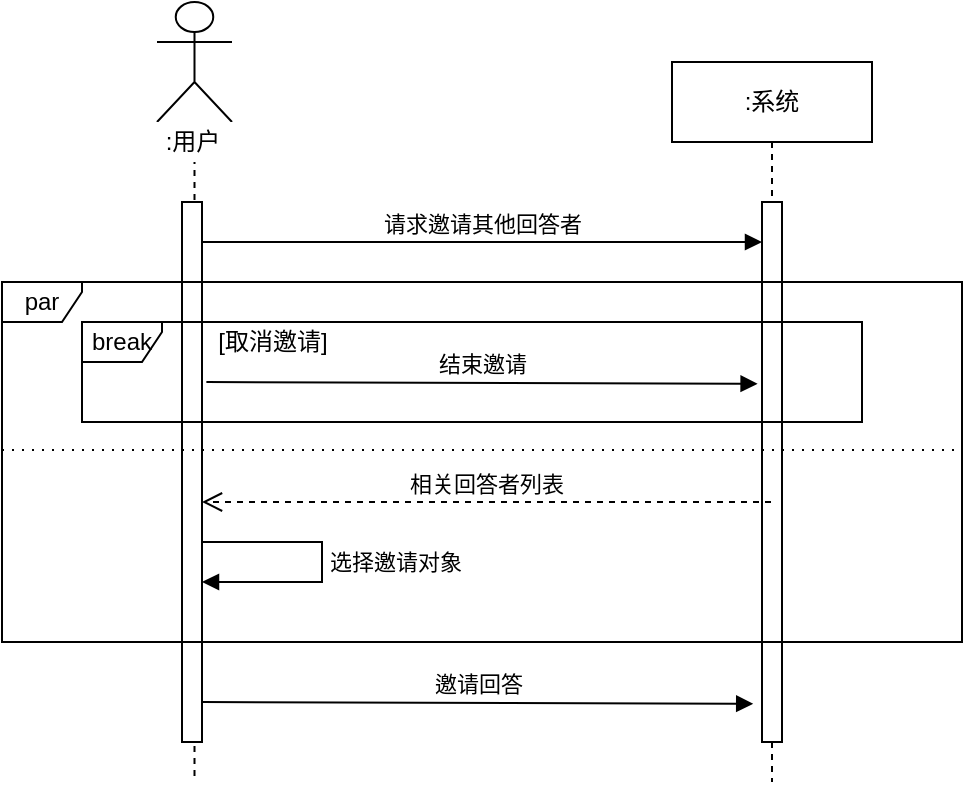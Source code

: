 <mxfile version="12.9.3" type="device"><diagram id="6wMeyarMs7nROyQC8wwc" name="第 1 页"><mxGraphModel dx="855" dy="495" grid="1" gridSize="10" guides="1" tooltips="1" connect="1" arrows="1" fold="1" page="1" pageScale="1" pageWidth="1169" pageHeight="1654" math="0" shadow="0"><root><mxCell id="0"/><mxCell id="1" style="" parent="0"/><mxCell id="kjHzqFT32kof3YFly51D-1" value=":系统" style="shape=umlLifeline;perimeter=lifelinePerimeter;whiteSpace=wrap;html=1;container=1;collapsible=0;recursiveResize=0;outlineConnect=0;" vertex="1" parent="1"><mxGeometry x="535" y="120" width="100" height="360" as="geometry"/></mxCell><mxCell id="kjHzqFT32kof3YFly51D-2" value="" style="html=1;points=[];perimeter=orthogonalPerimeter;fillColor=#ffffff;" vertex="1" parent="kjHzqFT32kof3YFly51D-1"><mxGeometry x="45" y="70" width="10" height="270" as="geometry"/></mxCell><mxCell id="kjHzqFT32kof3YFly51D-3" value="" style="shape=umlLifeline;participant=umlActor;perimeter=lifelinePerimeter;whiteSpace=wrap;html=1;container=1;collapsible=0;recursiveResize=0;verticalAlign=top;spacingTop=36;labelBackgroundColor=#ffffff;outlineConnect=0;size=60;" vertex="1" parent="1"><mxGeometry x="277.5" y="90" width="37.5" height="390" as="geometry"/></mxCell><mxCell id="kjHzqFT32kof3YFly51D-4" value=":用户" style="text;html=1;align=center;verticalAlign=middle;resizable=0;points=[];autosize=1;fillColor=#ffffff;" vertex="1" parent="kjHzqFT32kof3YFly51D-3"><mxGeometry x="-2.5" y="60" width="40" height="20" as="geometry"/></mxCell><mxCell id="kjHzqFT32kof3YFly51D-5" value="" style="html=1;points=[];perimeter=orthogonalPerimeter;fillColor=#ffffff;" vertex="1" parent="kjHzqFT32kof3YFly51D-3"><mxGeometry x="12.5" y="100" width="10" height="270" as="geometry"/></mxCell><mxCell id="kjHzqFT32kof3YFly51D-17" value="开始+框架" style="locked=1;" parent="0"/><mxCell id="kjHzqFT32kof3YFly51D-20" value="par" style="shape=umlFrame;whiteSpace=wrap;html=1;fillColor=#ffffff;width=40;height=20;" vertex="1" parent="kjHzqFT32kof3YFly51D-17"><mxGeometry x="200" y="230" width="480" height="180" as="geometry"/></mxCell><mxCell id="kjHzqFT32kof3YFly51D-21" value="请求邀请其他回答者" style="html=1;verticalAlign=bottom;endArrow=block;" edge="1" parent="kjHzqFT32kof3YFly51D-17"><mxGeometry width="80" relative="1" as="geometry"><mxPoint x="300" y="210" as="sourcePoint"/><mxPoint x="580" y="210" as="targetPoint"/></mxGeometry></mxCell><mxCell id="kjHzqFT32kof3YFly51D-22" value="" style="line;strokeWidth=1;fillColor=none;align=left;verticalAlign=middle;spacingTop=-1;spacingLeft=3;spacingRight=3;rotatable=0;labelPosition=right;points=[];portConstraint=eastwest;dashed=1;dashPattern=1 4;" vertex="1" parent="kjHzqFT32kof3YFly51D-17"><mxGeometry x="200" y="310" width="480" height="8" as="geometry"/></mxCell><mxCell id="kjHzqFT32kof3YFly51D-18" value="中间流程" style="locked=1;" parent="0"/><mxCell id="kjHzqFT32kof3YFly51D-31" value="break" style="shape=umlFrame;whiteSpace=wrap;html=1;fillColor=#ffffff;width=40;height=20;" vertex="1" parent="kjHzqFT32kof3YFly51D-18"><mxGeometry x="240" y="250" width="390" height="50" as="geometry"/></mxCell><mxCell id="kjHzqFT32kof3YFly51D-32" value="[取消邀请]" style="text;html=1;align=center;verticalAlign=middle;resizable=0;points=[];autosize=1;" vertex="1" parent="kjHzqFT32kof3YFly51D-18"><mxGeometry x="300" y="250" width="70" height="20" as="geometry"/></mxCell><mxCell id="kjHzqFT32kof3YFly51D-33" value="结束邀请" style="html=1;verticalAlign=bottom;endArrow=block;entryX=-0.44;entryY=0.072;entryDx=0;entryDy=0;entryPerimeter=0;" edge="1" parent="kjHzqFT32kof3YFly51D-18"><mxGeometry width="80" relative="1" as="geometry"><mxPoint x="302.2" y="280" as="sourcePoint"/><mxPoint x="577.8" y="280.88" as="targetPoint"/></mxGeometry></mxCell><mxCell id="kjHzqFT32kof3YFly51D-35" value="相关回答者列表" style="html=1;verticalAlign=bottom;endArrow=open;dashed=1;endSize=8;" edge="1" parent="kjHzqFT32kof3YFly51D-18"><mxGeometry relative="1" as="geometry"><mxPoint x="584.5" y="340" as="sourcePoint"/><mxPoint x="300" y="340" as="targetPoint"/></mxGeometry></mxCell><mxCell id="kjHzqFT32kof3YFly51D-37" value="邀请回答" style="html=1;verticalAlign=bottom;endArrow=block;entryX=-0.44;entryY=0.072;entryDx=0;entryDy=0;entryPerimeter=0;" edge="1" parent="kjHzqFT32kof3YFly51D-18"><mxGeometry width="80" relative="1" as="geometry"><mxPoint x="300.0" y="440" as="sourcePoint"/><mxPoint x="575.6" y="440.88" as="targetPoint"/></mxGeometry></mxCell><mxCell id="kjHzqFT32kof3YFly51D-44" value="选择邀请对象" style="edgeStyle=orthogonalEdgeStyle;html=1;align=left;spacingLeft=2;endArrow=block;rounded=0;" edge="1" parent="kjHzqFT32kof3YFly51D-18"><mxGeometry relative="1" as="geometry"><mxPoint x="300" y="360" as="sourcePoint"/><Array as="points"><mxPoint x="360" y="360"/><mxPoint x="360" y="380"/></Array><mxPoint x="300" y="380" as="targetPoint"/></mxGeometry></mxCell></root></mxGraphModel></diagram></mxfile>
